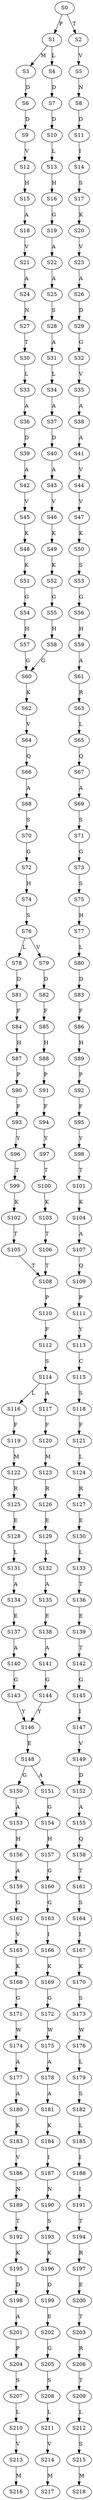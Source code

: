 strict digraph  {
	S0 -> S1 [ label = P ];
	S0 -> S2 [ label = T ];
	S1 -> S3 [ label = M ];
	S1 -> S4 [ label = L ];
	S2 -> S5 [ label = V ];
	S3 -> S6 [ label = D ];
	S4 -> S7 [ label = D ];
	S5 -> S8 [ label = N ];
	S6 -> S9 [ label = D ];
	S7 -> S10 [ label = D ];
	S8 -> S11 [ label = D ];
	S9 -> S12 [ label = V ];
	S10 -> S13 [ label = L ];
	S11 -> S14 [ label = I ];
	S12 -> S15 [ label = H ];
	S13 -> S16 [ label = H ];
	S14 -> S17 [ label = S ];
	S15 -> S18 [ label = A ];
	S16 -> S19 [ label = G ];
	S17 -> S20 [ label = K ];
	S18 -> S21 [ label = V ];
	S19 -> S22 [ label = A ];
	S20 -> S23 [ label = V ];
	S21 -> S24 [ label = A ];
	S22 -> S25 [ label = A ];
	S23 -> S26 [ label = A ];
	S24 -> S27 [ label = N ];
	S25 -> S28 [ label = S ];
	S26 -> S29 [ label = D ];
	S27 -> S30 [ label = T ];
	S28 -> S31 [ label = A ];
	S29 -> S32 [ label = G ];
	S30 -> S33 [ label = L ];
	S31 -> S34 [ label = L ];
	S32 -> S35 [ label = V ];
	S33 -> S36 [ label = A ];
	S34 -> S37 [ label = A ];
	S35 -> S38 [ label = A ];
	S36 -> S39 [ label = D ];
	S37 -> S40 [ label = D ];
	S38 -> S41 [ label = A ];
	S39 -> S42 [ label = A ];
	S40 -> S43 [ label = A ];
	S41 -> S44 [ label = V ];
	S42 -> S45 [ label = V ];
	S43 -> S46 [ label = V ];
	S44 -> S47 [ label = V ];
	S45 -> S48 [ label = K ];
	S46 -> S49 [ label = K ];
	S47 -> S50 [ label = K ];
	S48 -> S51 [ label = K ];
	S49 -> S52 [ label = K ];
	S50 -> S53 [ label = S ];
	S51 -> S54 [ label = G ];
	S52 -> S55 [ label = G ];
	S53 -> S56 [ label = G ];
	S54 -> S57 [ label = H ];
	S55 -> S58 [ label = H ];
	S56 -> S59 [ label = H ];
	S57 -> S60 [ label = G ];
	S58 -> S60 [ label = G ];
	S59 -> S61 [ label = A ];
	S60 -> S62 [ label = K ];
	S61 -> S63 [ label = R ];
	S62 -> S64 [ label = V ];
	S63 -> S65 [ label = L ];
	S64 -> S66 [ label = Q ];
	S65 -> S67 [ label = Q ];
	S66 -> S68 [ label = A ];
	S67 -> S69 [ label = A ];
	S68 -> S70 [ label = S ];
	S69 -> S71 [ label = S ];
	S70 -> S72 [ label = G ];
	S71 -> S73 [ label = G ];
	S72 -> S74 [ label = H ];
	S73 -> S75 [ label = S ];
	S74 -> S76 [ label = S ];
	S75 -> S77 [ label = H ];
	S76 -> S78 [ label = L ];
	S76 -> S79 [ label = V ];
	S77 -> S80 [ label = L ];
	S78 -> S81 [ label = D ];
	S79 -> S82 [ label = D ];
	S80 -> S83 [ label = D ];
	S81 -> S84 [ label = F ];
	S82 -> S85 [ label = F ];
	S83 -> S86 [ label = F ];
	S84 -> S87 [ label = H ];
	S85 -> S88 [ label = H ];
	S86 -> S89 [ label = H ];
	S87 -> S90 [ label = P ];
	S88 -> S91 [ label = P ];
	S89 -> S92 [ label = P ];
	S90 -> S93 [ label = F ];
	S91 -> S94 [ label = F ];
	S92 -> S95 [ label = F ];
	S93 -> S96 [ label = Y ];
	S94 -> S97 [ label = Y ];
	S95 -> S98 [ label = Y ];
	S96 -> S99 [ label = T ];
	S97 -> S100 [ label = T ];
	S98 -> S101 [ label = T ];
	S99 -> S102 [ label = K ];
	S100 -> S103 [ label = K ];
	S101 -> S104 [ label = K ];
	S102 -> S105 [ label = T ];
	S103 -> S106 [ label = T ];
	S104 -> S107 [ label = A ];
	S105 -> S108 [ label = T ];
	S106 -> S108 [ label = T ];
	S107 -> S109 [ label = Q ];
	S108 -> S110 [ label = P ];
	S109 -> S111 [ label = P ];
	S110 -> S112 [ label = F ];
	S111 -> S113 [ label = Y ];
	S112 -> S114 [ label = S ];
	S113 -> S115 [ label = C ];
	S114 -> S116 [ label = L ];
	S114 -> S117 [ label = A ];
	S115 -> S118 [ label = S ];
	S116 -> S119 [ label = F ];
	S117 -> S120 [ label = F ];
	S118 -> S121 [ label = F ];
	S119 -> S122 [ label = M ];
	S120 -> S123 [ label = M ];
	S121 -> S124 [ label = L ];
	S122 -> S125 [ label = R ];
	S123 -> S126 [ label = R ];
	S124 -> S127 [ label = R ];
	S125 -> S128 [ label = E ];
	S126 -> S129 [ label = E ];
	S127 -> S130 [ label = E ];
	S128 -> S131 [ label = L ];
	S129 -> S132 [ label = L ];
	S130 -> S133 [ label = L ];
	S131 -> S134 [ label = A ];
	S132 -> S135 [ label = A ];
	S133 -> S136 [ label = T ];
	S134 -> S137 [ label = E ];
	S135 -> S138 [ label = E ];
	S136 -> S139 [ label = E ];
	S137 -> S140 [ label = A ];
	S138 -> S141 [ label = A ];
	S139 -> S142 [ label = T ];
	S140 -> S143 [ label = G ];
	S141 -> S144 [ label = G ];
	S142 -> S145 [ label = G ];
	S143 -> S146 [ label = Y ];
	S144 -> S146 [ label = Y ];
	S145 -> S147 [ label = I ];
	S146 -> S148 [ label = E ];
	S147 -> S149 [ label = V ];
	S148 -> S150 [ label = G ];
	S148 -> S151 [ label = A ];
	S149 -> S152 [ label = D ];
	S150 -> S153 [ label = A ];
	S151 -> S154 [ label = G ];
	S152 -> S155 [ label = A ];
	S153 -> S156 [ label = H ];
	S154 -> S157 [ label = H ];
	S155 -> S158 [ label = Q ];
	S156 -> S159 [ label = A ];
	S157 -> S160 [ label = G ];
	S158 -> S161 [ label = T ];
	S159 -> S162 [ label = G ];
	S160 -> S163 [ label = G ];
	S161 -> S164 [ label = S ];
	S162 -> S165 [ label = V ];
	S163 -> S166 [ label = I ];
	S164 -> S167 [ label = I ];
	S165 -> S168 [ label = K ];
	S166 -> S169 [ label = K ];
	S167 -> S170 [ label = K ];
	S168 -> S171 [ label = G ];
	S169 -> S172 [ label = G ];
	S170 -> S173 [ label = S ];
	S171 -> S174 [ label = W ];
	S172 -> S175 [ label = W ];
	S173 -> S176 [ label = W ];
	S174 -> S177 [ label = A ];
	S175 -> S178 [ label = A ];
	S176 -> S179 [ label = L ];
	S177 -> S180 [ label = A ];
	S178 -> S181 [ label = A ];
	S179 -> S182 [ label = S ];
	S180 -> S183 [ label = K ];
	S181 -> S184 [ label = K ];
	S182 -> S185 [ label = L ];
	S183 -> S186 [ label = V ];
	S184 -> S187 [ label = I ];
	S185 -> S188 [ label = I ];
	S186 -> S189 [ label = N ];
	S187 -> S190 [ label = N ];
	S188 -> S191 [ label = I ];
	S189 -> S192 [ label = T ];
	S190 -> S193 [ label = S ];
	S191 -> S194 [ label = T ];
	S192 -> S195 [ label = K ];
	S193 -> S196 [ label = K ];
	S194 -> S197 [ label = R ];
	S195 -> S198 [ label = D ];
	S196 -> S199 [ label = D ];
	S197 -> S200 [ label = E ];
	S198 -> S201 [ label = A ];
	S199 -> S202 [ label = E ];
	S200 -> S203 [ label = T ];
	S201 -> S204 [ label = P ];
	S202 -> S205 [ label = G ];
	S203 -> S206 [ label = R ];
	S204 -> S207 [ label = S ];
	S205 -> S208 [ label = S ];
	S206 -> S209 [ label = T ];
	S207 -> S210 [ label = L ];
	S208 -> S211 [ label = L ];
	S209 -> S212 [ label = L ];
	S210 -> S213 [ label = V ];
	S211 -> S214 [ label = V ];
	S212 -> S215 [ label = S ];
	S213 -> S216 [ label = M ];
	S214 -> S217 [ label = M ];
	S215 -> S218 [ label = M ];
}
